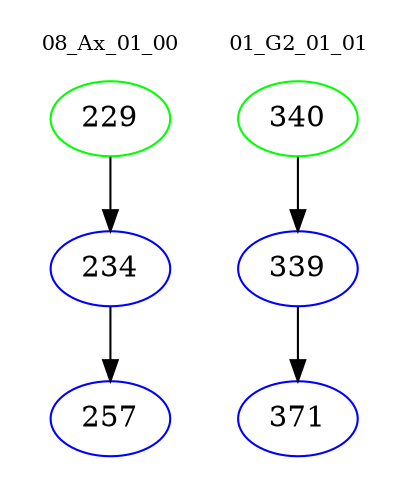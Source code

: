digraph{
subgraph cluster_0 {
color = white
label = "08_Ax_01_00";
fontsize=10;
T0_229 [label="229", color="green"]
T0_229 -> T0_234 [color="black"]
T0_234 [label="234", color="blue"]
T0_234 -> T0_257 [color="black"]
T0_257 [label="257", color="blue"]
}
subgraph cluster_1 {
color = white
label = "01_G2_01_01";
fontsize=10;
T1_340 [label="340", color="green"]
T1_340 -> T1_339 [color="black"]
T1_339 [label="339", color="blue"]
T1_339 -> T1_371 [color="black"]
T1_371 [label="371", color="blue"]
}
}
